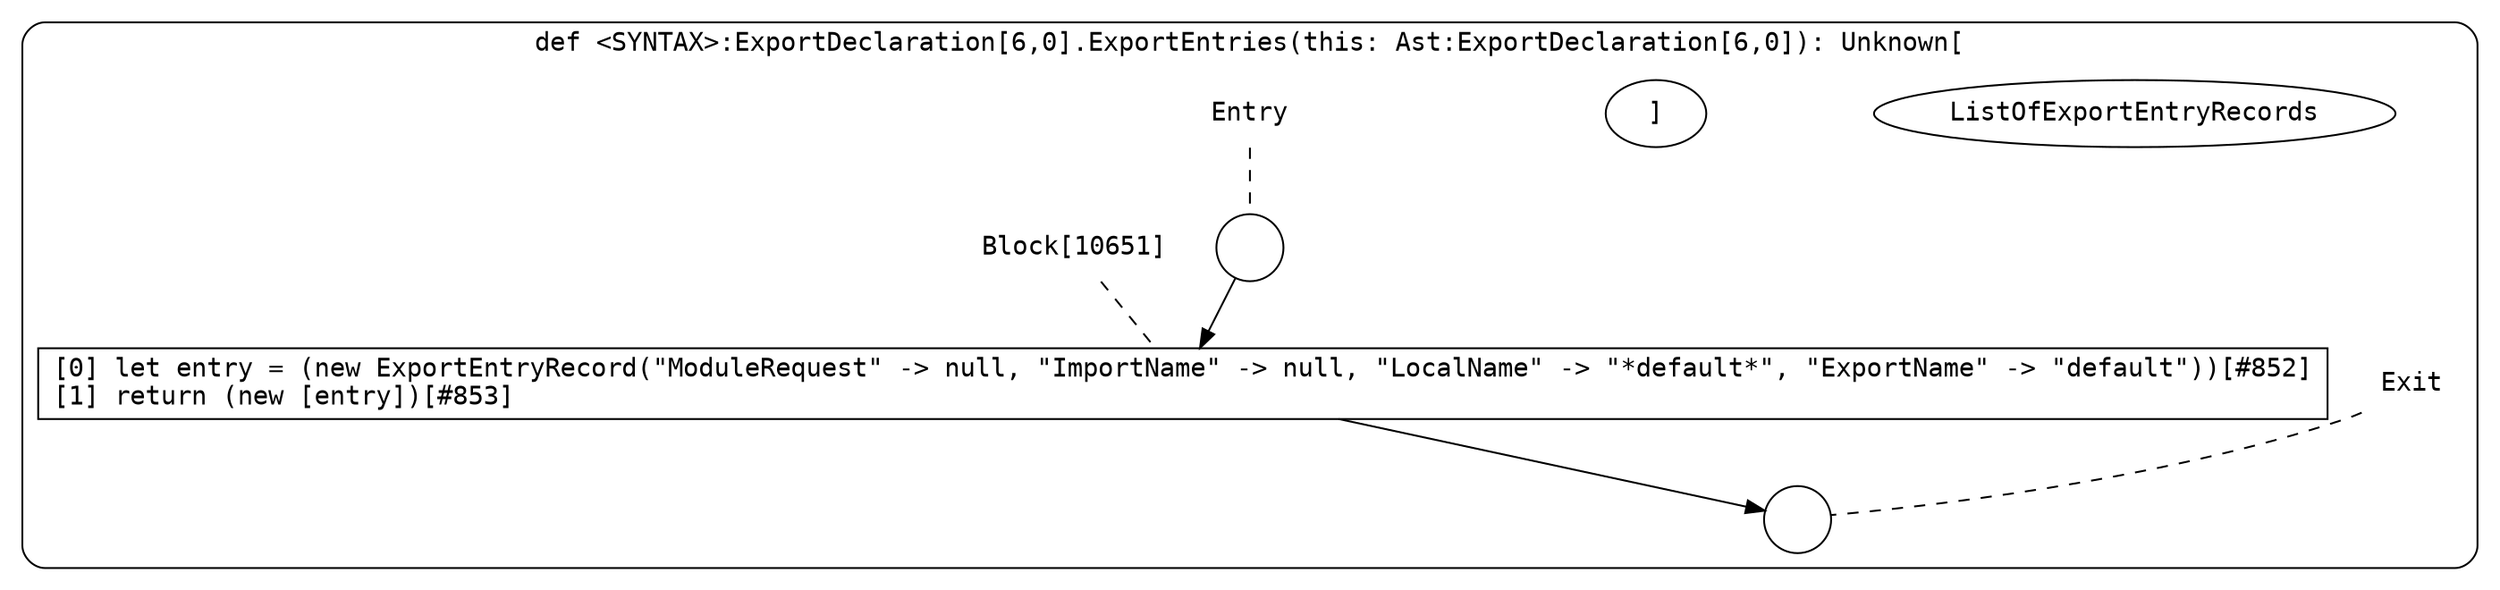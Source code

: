 digraph {
  graph [fontname = "Consolas"]
  node [fontname = "Consolas"]
  edge [fontname = "Consolas"]
  subgraph cluster1963 {
    label = "def <SYNTAX>:ExportDeclaration[6,0].ExportEntries(this: Ast:ExportDeclaration[6,0]): Unknown["ListOfExportEntryRecords"]"
    style = rounded
    cluster1963_entry_name [shape=none, label=<<font color="black">Entry</font>>]
    cluster1963_entry_name -> cluster1963_entry [arrowhead=none, color="black", style=dashed]
    cluster1963_entry [shape=circle label=" " color="black" fillcolor="white" style=filled]
    cluster1963_entry -> node10651 [color="black"]
    cluster1963_exit_name [shape=none, label=<<font color="black">Exit</font>>]
    cluster1963_exit_name -> cluster1963_exit [arrowhead=none, color="black", style=dashed]
    cluster1963_exit [shape=circle label=" " color="black" fillcolor="white" style=filled]
    node10651_name [shape=none, label=<<font color="black">Block[10651]</font>>]
    node10651_name -> node10651 [arrowhead=none, color="black", style=dashed]
    node10651 [shape=box, label=<<font color="black">[0] let entry = (new ExportEntryRecord(&quot;ModuleRequest&quot; -&gt; null, &quot;ImportName&quot; -&gt; null, &quot;LocalName&quot; -&gt; &quot;*default*&quot;, &quot;ExportName&quot; -&gt; &quot;default&quot;))[#852]<BR ALIGN="LEFT"/>[1] return (new [entry])[#853]<BR ALIGN="LEFT"/></font>> color="black" fillcolor="white", style=filled]
    node10651 -> cluster1963_exit [color="black"]
  }
}